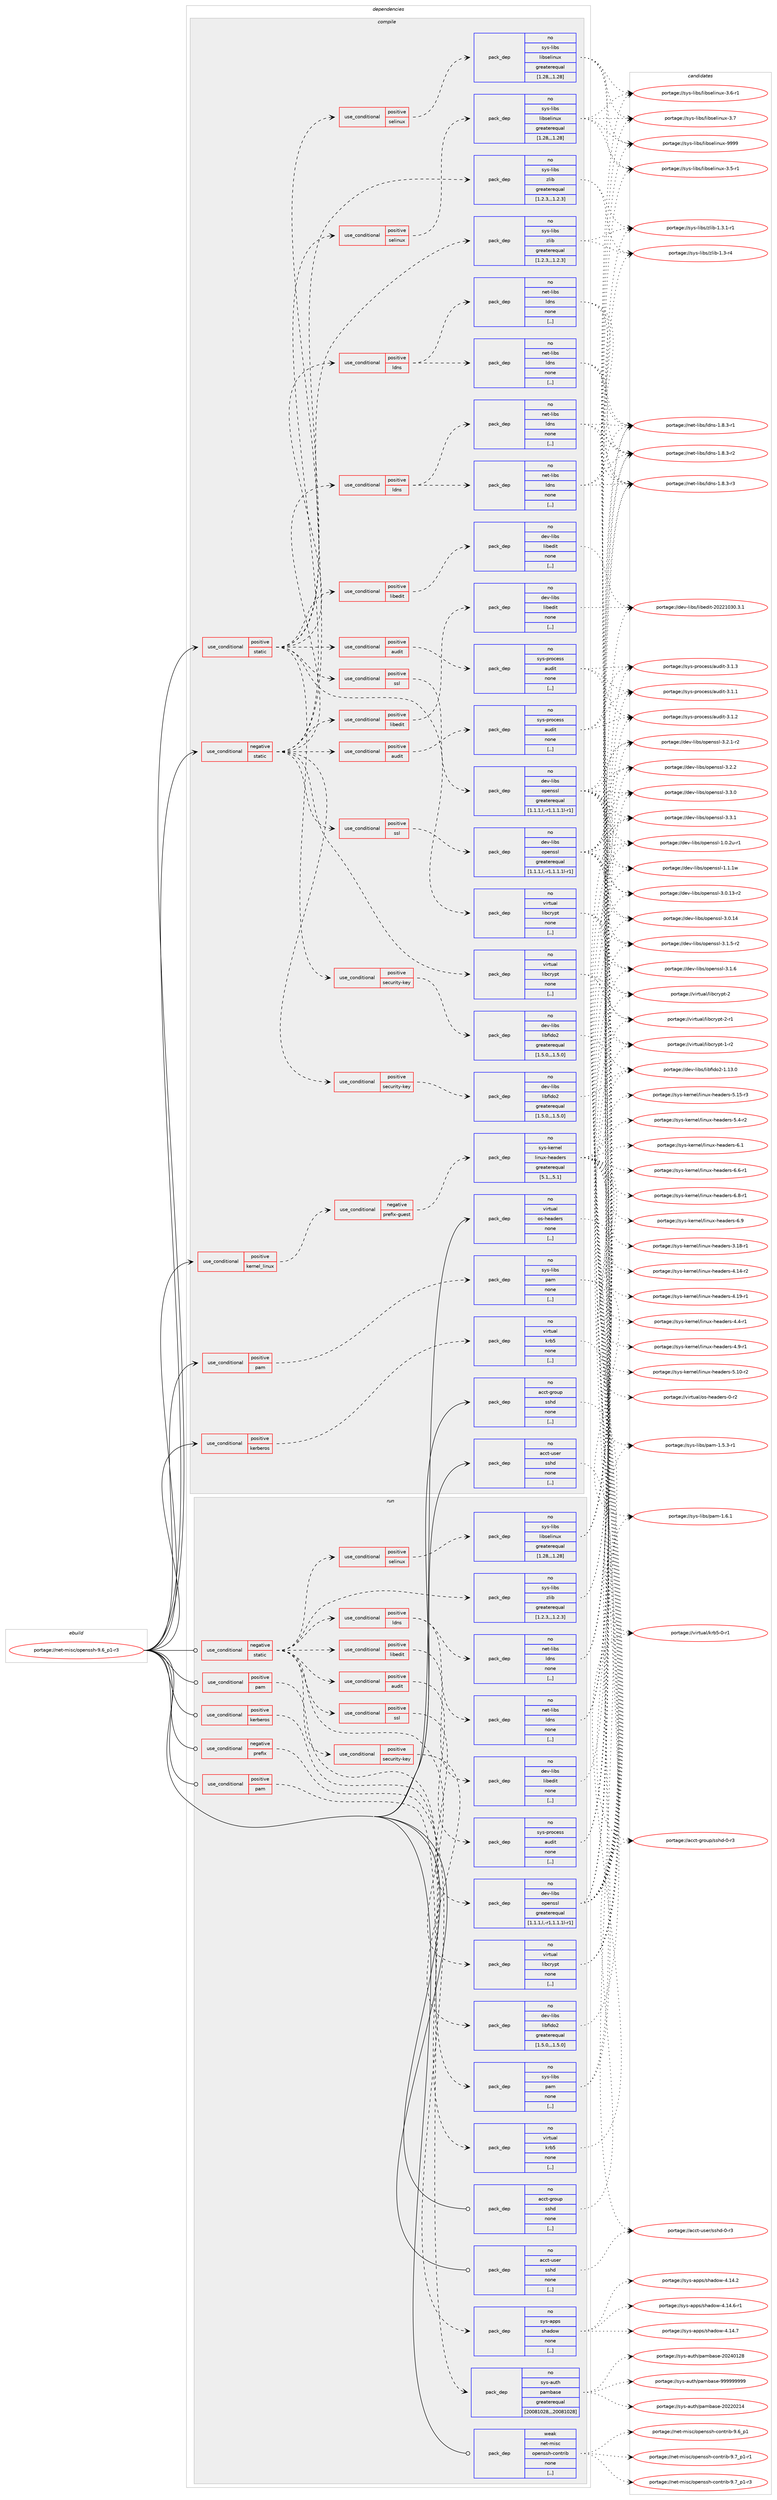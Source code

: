 digraph prolog {

# *************
# Graph options
# *************

newrank=true;
concentrate=true;
compound=true;
graph [rankdir=LR,fontname=Helvetica,fontsize=10,ranksep=1.5];#, ranksep=2.5, nodesep=0.2];
edge  [arrowhead=vee];
node  [fontname=Helvetica,fontsize=10];

# **********
# The ebuild
# **********

subgraph cluster_leftcol {
color=gray;
rank=same;
label=<<i>ebuild</i>>;
id [label="portage://net-misc/openssh-9.6_p1-r3", color=red, width=4, href="../net-misc/openssh-9.6_p1-r3.svg"];
}

# ****************
# The dependencies
# ****************

subgraph cluster_midcol {
color=gray;
label=<<i>dependencies</i>>;
subgraph cluster_compile {
fillcolor="#eeeeee";
style=filled;
label=<<i>compile</i>>;
subgraph cond95912 {
dependency364746 [label=<<TABLE BORDER="0" CELLBORDER="1" CELLSPACING="0" CELLPADDING="4"><TR><TD ROWSPAN="3" CELLPADDING="10">use_conditional</TD></TR><TR><TD>negative</TD></TR><TR><TD>static</TD></TR></TABLE>>, shape=none, color=red];
subgraph cond95913 {
dependency364747 [label=<<TABLE BORDER="0" CELLBORDER="1" CELLSPACING="0" CELLPADDING="4"><TR><TD ROWSPAN="3" CELLPADDING="10">use_conditional</TD></TR><TR><TD>positive</TD></TR><TR><TD>audit</TD></TR></TABLE>>, shape=none, color=red];
subgraph pack266206 {
dependency364748 [label=<<TABLE BORDER="0" CELLBORDER="1" CELLSPACING="0" CELLPADDING="4" WIDTH="220"><TR><TD ROWSPAN="6" CELLPADDING="30">pack_dep</TD></TR><TR><TD WIDTH="110">no</TD></TR><TR><TD>sys-process</TD></TR><TR><TD>audit</TD></TR><TR><TD>none</TD></TR><TR><TD>[,,]</TD></TR></TABLE>>, shape=none, color=blue];
}
dependency364747:e -> dependency364748:w [weight=20,style="dashed",arrowhead="vee"];
}
dependency364746:e -> dependency364747:w [weight=20,style="dashed",arrowhead="vee"];
subgraph cond95914 {
dependency364749 [label=<<TABLE BORDER="0" CELLBORDER="1" CELLSPACING="0" CELLPADDING="4"><TR><TD ROWSPAN="3" CELLPADDING="10">use_conditional</TD></TR><TR><TD>positive</TD></TR><TR><TD>ldns</TD></TR></TABLE>>, shape=none, color=red];
subgraph pack266207 {
dependency364750 [label=<<TABLE BORDER="0" CELLBORDER="1" CELLSPACING="0" CELLPADDING="4" WIDTH="220"><TR><TD ROWSPAN="6" CELLPADDING="30">pack_dep</TD></TR><TR><TD WIDTH="110">no</TD></TR><TR><TD>net-libs</TD></TR><TR><TD>ldns</TD></TR><TR><TD>none</TD></TR><TR><TD>[,,]</TD></TR></TABLE>>, shape=none, color=blue];
}
dependency364749:e -> dependency364750:w [weight=20,style="dashed",arrowhead="vee"];
subgraph pack266208 {
dependency364751 [label=<<TABLE BORDER="0" CELLBORDER="1" CELLSPACING="0" CELLPADDING="4" WIDTH="220"><TR><TD ROWSPAN="6" CELLPADDING="30">pack_dep</TD></TR><TR><TD WIDTH="110">no</TD></TR><TR><TD>net-libs</TD></TR><TR><TD>ldns</TD></TR><TR><TD>none</TD></TR><TR><TD>[,,]</TD></TR></TABLE>>, shape=none, color=blue];
}
dependency364749:e -> dependency364751:w [weight=20,style="dashed",arrowhead="vee"];
}
dependency364746:e -> dependency364749:w [weight=20,style="dashed",arrowhead="vee"];
subgraph cond95915 {
dependency364752 [label=<<TABLE BORDER="0" CELLBORDER="1" CELLSPACING="0" CELLPADDING="4"><TR><TD ROWSPAN="3" CELLPADDING="10">use_conditional</TD></TR><TR><TD>positive</TD></TR><TR><TD>libedit</TD></TR></TABLE>>, shape=none, color=red];
subgraph pack266209 {
dependency364753 [label=<<TABLE BORDER="0" CELLBORDER="1" CELLSPACING="0" CELLPADDING="4" WIDTH="220"><TR><TD ROWSPAN="6" CELLPADDING="30">pack_dep</TD></TR><TR><TD WIDTH="110">no</TD></TR><TR><TD>dev-libs</TD></TR><TR><TD>libedit</TD></TR><TR><TD>none</TD></TR><TR><TD>[,,]</TD></TR></TABLE>>, shape=none, color=blue];
}
dependency364752:e -> dependency364753:w [weight=20,style="dashed",arrowhead="vee"];
}
dependency364746:e -> dependency364752:w [weight=20,style="dashed",arrowhead="vee"];
subgraph cond95916 {
dependency364754 [label=<<TABLE BORDER="0" CELLBORDER="1" CELLSPACING="0" CELLPADDING="4"><TR><TD ROWSPAN="3" CELLPADDING="10">use_conditional</TD></TR><TR><TD>positive</TD></TR><TR><TD>security-key</TD></TR></TABLE>>, shape=none, color=red];
subgraph pack266210 {
dependency364755 [label=<<TABLE BORDER="0" CELLBORDER="1" CELLSPACING="0" CELLPADDING="4" WIDTH="220"><TR><TD ROWSPAN="6" CELLPADDING="30">pack_dep</TD></TR><TR><TD WIDTH="110">no</TD></TR><TR><TD>dev-libs</TD></TR><TR><TD>libfido2</TD></TR><TR><TD>greaterequal</TD></TR><TR><TD>[1.5.0,,,1.5.0]</TD></TR></TABLE>>, shape=none, color=blue];
}
dependency364754:e -> dependency364755:w [weight=20,style="dashed",arrowhead="vee"];
}
dependency364746:e -> dependency364754:w [weight=20,style="dashed",arrowhead="vee"];
subgraph cond95917 {
dependency364756 [label=<<TABLE BORDER="0" CELLBORDER="1" CELLSPACING="0" CELLPADDING="4"><TR><TD ROWSPAN="3" CELLPADDING="10">use_conditional</TD></TR><TR><TD>positive</TD></TR><TR><TD>selinux</TD></TR></TABLE>>, shape=none, color=red];
subgraph pack266211 {
dependency364757 [label=<<TABLE BORDER="0" CELLBORDER="1" CELLSPACING="0" CELLPADDING="4" WIDTH="220"><TR><TD ROWSPAN="6" CELLPADDING="30">pack_dep</TD></TR><TR><TD WIDTH="110">no</TD></TR><TR><TD>sys-libs</TD></TR><TR><TD>libselinux</TD></TR><TR><TD>greaterequal</TD></TR><TR><TD>[1.28,,,1.28]</TD></TR></TABLE>>, shape=none, color=blue];
}
dependency364756:e -> dependency364757:w [weight=20,style="dashed",arrowhead="vee"];
}
dependency364746:e -> dependency364756:w [weight=20,style="dashed",arrowhead="vee"];
subgraph cond95918 {
dependency364758 [label=<<TABLE BORDER="0" CELLBORDER="1" CELLSPACING="0" CELLPADDING="4"><TR><TD ROWSPAN="3" CELLPADDING="10">use_conditional</TD></TR><TR><TD>positive</TD></TR><TR><TD>ssl</TD></TR></TABLE>>, shape=none, color=red];
subgraph pack266212 {
dependency364759 [label=<<TABLE BORDER="0" CELLBORDER="1" CELLSPACING="0" CELLPADDING="4" WIDTH="220"><TR><TD ROWSPAN="6" CELLPADDING="30">pack_dep</TD></TR><TR><TD WIDTH="110">no</TD></TR><TR><TD>dev-libs</TD></TR><TR><TD>openssl</TD></TR><TR><TD>greaterequal</TD></TR><TR><TD>[1.1.1,l,-r1,1.1.1l-r1]</TD></TR></TABLE>>, shape=none, color=blue];
}
dependency364758:e -> dependency364759:w [weight=20,style="dashed",arrowhead="vee"];
}
dependency364746:e -> dependency364758:w [weight=20,style="dashed",arrowhead="vee"];
subgraph pack266213 {
dependency364760 [label=<<TABLE BORDER="0" CELLBORDER="1" CELLSPACING="0" CELLPADDING="4" WIDTH="220"><TR><TD ROWSPAN="6" CELLPADDING="30">pack_dep</TD></TR><TR><TD WIDTH="110">no</TD></TR><TR><TD>virtual</TD></TR><TR><TD>libcrypt</TD></TR><TR><TD>none</TD></TR><TR><TD>[,,]</TD></TR></TABLE>>, shape=none, color=blue];
}
dependency364746:e -> dependency364760:w [weight=20,style="dashed",arrowhead="vee"];
subgraph pack266214 {
dependency364761 [label=<<TABLE BORDER="0" CELLBORDER="1" CELLSPACING="0" CELLPADDING="4" WIDTH="220"><TR><TD ROWSPAN="6" CELLPADDING="30">pack_dep</TD></TR><TR><TD WIDTH="110">no</TD></TR><TR><TD>sys-libs</TD></TR><TR><TD>zlib</TD></TR><TR><TD>greaterequal</TD></TR><TR><TD>[1.2.3,,,1.2.3]</TD></TR></TABLE>>, shape=none, color=blue];
}
dependency364746:e -> dependency364761:w [weight=20,style="dashed",arrowhead="vee"];
}
id:e -> dependency364746:w [weight=20,style="solid",arrowhead="vee"];
subgraph cond95919 {
dependency364762 [label=<<TABLE BORDER="0" CELLBORDER="1" CELLSPACING="0" CELLPADDING="4"><TR><TD ROWSPAN="3" CELLPADDING="10">use_conditional</TD></TR><TR><TD>positive</TD></TR><TR><TD>kerberos</TD></TR></TABLE>>, shape=none, color=red];
subgraph pack266215 {
dependency364763 [label=<<TABLE BORDER="0" CELLBORDER="1" CELLSPACING="0" CELLPADDING="4" WIDTH="220"><TR><TD ROWSPAN="6" CELLPADDING="30">pack_dep</TD></TR><TR><TD WIDTH="110">no</TD></TR><TR><TD>virtual</TD></TR><TR><TD>krb5</TD></TR><TR><TD>none</TD></TR><TR><TD>[,,]</TD></TR></TABLE>>, shape=none, color=blue];
}
dependency364762:e -> dependency364763:w [weight=20,style="dashed",arrowhead="vee"];
}
id:e -> dependency364762:w [weight=20,style="solid",arrowhead="vee"];
subgraph cond95920 {
dependency364764 [label=<<TABLE BORDER="0" CELLBORDER="1" CELLSPACING="0" CELLPADDING="4"><TR><TD ROWSPAN="3" CELLPADDING="10">use_conditional</TD></TR><TR><TD>positive</TD></TR><TR><TD>kernel_linux</TD></TR></TABLE>>, shape=none, color=red];
subgraph cond95921 {
dependency364765 [label=<<TABLE BORDER="0" CELLBORDER="1" CELLSPACING="0" CELLPADDING="4"><TR><TD ROWSPAN="3" CELLPADDING="10">use_conditional</TD></TR><TR><TD>negative</TD></TR><TR><TD>prefix-guest</TD></TR></TABLE>>, shape=none, color=red];
subgraph pack266216 {
dependency364766 [label=<<TABLE BORDER="0" CELLBORDER="1" CELLSPACING="0" CELLPADDING="4" WIDTH="220"><TR><TD ROWSPAN="6" CELLPADDING="30">pack_dep</TD></TR><TR><TD WIDTH="110">no</TD></TR><TR><TD>sys-kernel</TD></TR><TR><TD>linux-headers</TD></TR><TR><TD>greaterequal</TD></TR><TR><TD>[5.1,,,5.1]</TD></TR></TABLE>>, shape=none, color=blue];
}
dependency364765:e -> dependency364766:w [weight=20,style="dashed",arrowhead="vee"];
}
dependency364764:e -> dependency364765:w [weight=20,style="dashed",arrowhead="vee"];
}
id:e -> dependency364764:w [weight=20,style="solid",arrowhead="vee"];
subgraph cond95922 {
dependency364767 [label=<<TABLE BORDER="0" CELLBORDER="1" CELLSPACING="0" CELLPADDING="4"><TR><TD ROWSPAN="3" CELLPADDING="10">use_conditional</TD></TR><TR><TD>positive</TD></TR><TR><TD>pam</TD></TR></TABLE>>, shape=none, color=red];
subgraph pack266217 {
dependency364768 [label=<<TABLE BORDER="0" CELLBORDER="1" CELLSPACING="0" CELLPADDING="4" WIDTH="220"><TR><TD ROWSPAN="6" CELLPADDING="30">pack_dep</TD></TR><TR><TD WIDTH="110">no</TD></TR><TR><TD>sys-libs</TD></TR><TR><TD>pam</TD></TR><TR><TD>none</TD></TR><TR><TD>[,,]</TD></TR></TABLE>>, shape=none, color=blue];
}
dependency364767:e -> dependency364768:w [weight=20,style="dashed",arrowhead="vee"];
}
id:e -> dependency364767:w [weight=20,style="solid",arrowhead="vee"];
subgraph cond95923 {
dependency364769 [label=<<TABLE BORDER="0" CELLBORDER="1" CELLSPACING="0" CELLPADDING="4"><TR><TD ROWSPAN="3" CELLPADDING="10">use_conditional</TD></TR><TR><TD>positive</TD></TR><TR><TD>static</TD></TR></TABLE>>, shape=none, color=red];
subgraph cond95924 {
dependency364770 [label=<<TABLE BORDER="0" CELLBORDER="1" CELLSPACING="0" CELLPADDING="4"><TR><TD ROWSPAN="3" CELLPADDING="10">use_conditional</TD></TR><TR><TD>positive</TD></TR><TR><TD>audit</TD></TR></TABLE>>, shape=none, color=red];
subgraph pack266218 {
dependency364771 [label=<<TABLE BORDER="0" CELLBORDER="1" CELLSPACING="0" CELLPADDING="4" WIDTH="220"><TR><TD ROWSPAN="6" CELLPADDING="30">pack_dep</TD></TR><TR><TD WIDTH="110">no</TD></TR><TR><TD>sys-process</TD></TR><TR><TD>audit</TD></TR><TR><TD>none</TD></TR><TR><TD>[,,]</TD></TR></TABLE>>, shape=none, color=blue];
}
dependency364770:e -> dependency364771:w [weight=20,style="dashed",arrowhead="vee"];
}
dependency364769:e -> dependency364770:w [weight=20,style="dashed",arrowhead="vee"];
subgraph cond95925 {
dependency364772 [label=<<TABLE BORDER="0" CELLBORDER="1" CELLSPACING="0" CELLPADDING="4"><TR><TD ROWSPAN="3" CELLPADDING="10">use_conditional</TD></TR><TR><TD>positive</TD></TR><TR><TD>ldns</TD></TR></TABLE>>, shape=none, color=red];
subgraph pack266219 {
dependency364773 [label=<<TABLE BORDER="0" CELLBORDER="1" CELLSPACING="0" CELLPADDING="4" WIDTH="220"><TR><TD ROWSPAN="6" CELLPADDING="30">pack_dep</TD></TR><TR><TD WIDTH="110">no</TD></TR><TR><TD>net-libs</TD></TR><TR><TD>ldns</TD></TR><TR><TD>none</TD></TR><TR><TD>[,,]</TD></TR></TABLE>>, shape=none, color=blue];
}
dependency364772:e -> dependency364773:w [weight=20,style="dashed",arrowhead="vee"];
subgraph pack266220 {
dependency364774 [label=<<TABLE BORDER="0" CELLBORDER="1" CELLSPACING="0" CELLPADDING="4" WIDTH="220"><TR><TD ROWSPAN="6" CELLPADDING="30">pack_dep</TD></TR><TR><TD WIDTH="110">no</TD></TR><TR><TD>net-libs</TD></TR><TR><TD>ldns</TD></TR><TR><TD>none</TD></TR><TR><TD>[,,]</TD></TR></TABLE>>, shape=none, color=blue];
}
dependency364772:e -> dependency364774:w [weight=20,style="dashed",arrowhead="vee"];
}
dependency364769:e -> dependency364772:w [weight=20,style="dashed",arrowhead="vee"];
subgraph cond95926 {
dependency364775 [label=<<TABLE BORDER="0" CELLBORDER="1" CELLSPACING="0" CELLPADDING="4"><TR><TD ROWSPAN="3" CELLPADDING="10">use_conditional</TD></TR><TR><TD>positive</TD></TR><TR><TD>libedit</TD></TR></TABLE>>, shape=none, color=red];
subgraph pack266221 {
dependency364776 [label=<<TABLE BORDER="0" CELLBORDER="1" CELLSPACING="0" CELLPADDING="4" WIDTH="220"><TR><TD ROWSPAN="6" CELLPADDING="30">pack_dep</TD></TR><TR><TD WIDTH="110">no</TD></TR><TR><TD>dev-libs</TD></TR><TR><TD>libedit</TD></TR><TR><TD>none</TD></TR><TR><TD>[,,]</TD></TR></TABLE>>, shape=none, color=blue];
}
dependency364775:e -> dependency364776:w [weight=20,style="dashed",arrowhead="vee"];
}
dependency364769:e -> dependency364775:w [weight=20,style="dashed",arrowhead="vee"];
subgraph cond95927 {
dependency364777 [label=<<TABLE BORDER="0" CELLBORDER="1" CELLSPACING="0" CELLPADDING="4"><TR><TD ROWSPAN="3" CELLPADDING="10">use_conditional</TD></TR><TR><TD>positive</TD></TR><TR><TD>security-key</TD></TR></TABLE>>, shape=none, color=red];
subgraph pack266222 {
dependency364778 [label=<<TABLE BORDER="0" CELLBORDER="1" CELLSPACING="0" CELLPADDING="4" WIDTH="220"><TR><TD ROWSPAN="6" CELLPADDING="30">pack_dep</TD></TR><TR><TD WIDTH="110">no</TD></TR><TR><TD>dev-libs</TD></TR><TR><TD>libfido2</TD></TR><TR><TD>greaterequal</TD></TR><TR><TD>[1.5.0,,,1.5.0]</TD></TR></TABLE>>, shape=none, color=blue];
}
dependency364777:e -> dependency364778:w [weight=20,style="dashed",arrowhead="vee"];
}
dependency364769:e -> dependency364777:w [weight=20,style="dashed",arrowhead="vee"];
subgraph cond95928 {
dependency364779 [label=<<TABLE BORDER="0" CELLBORDER="1" CELLSPACING="0" CELLPADDING="4"><TR><TD ROWSPAN="3" CELLPADDING="10">use_conditional</TD></TR><TR><TD>positive</TD></TR><TR><TD>selinux</TD></TR></TABLE>>, shape=none, color=red];
subgraph pack266223 {
dependency364780 [label=<<TABLE BORDER="0" CELLBORDER="1" CELLSPACING="0" CELLPADDING="4" WIDTH="220"><TR><TD ROWSPAN="6" CELLPADDING="30">pack_dep</TD></TR><TR><TD WIDTH="110">no</TD></TR><TR><TD>sys-libs</TD></TR><TR><TD>libselinux</TD></TR><TR><TD>greaterequal</TD></TR><TR><TD>[1.28,,,1.28]</TD></TR></TABLE>>, shape=none, color=blue];
}
dependency364779:e -> dependency364780:w [weight=20,style="dashed",arrowhead="vee"];
}
dependency364769:e -> dependency364779:w [weight=20,style="dashed",arrowhead="vee"];
subgraph cond95929 {
dependency364781 [label=<<TABLE BORDER="0" CELLBORDER="1" CELLSPACING="0" CELLPADDING="4"><TR><TD ROWSPAN="3" CELLPADDING="10">use_conditional</TD></TR><TR><TD>positive</TD></TR><TR><TD>ssl</TD></TR></TABLE>>, shape=none, color=red];
subgraph pack266224 {
dependency364782 [label=<<TABLE BORDER="0" CELLBORDER="1" CELLSPACING="0" CELLPADDING="4" WIDTH="220"><TR><TD ROWSPAN="6" CELLPADDING="30">pack_dep</TD></TR><TR><TD WIDTH="110">no</TD></TR><TR><TD>dev-libs</TD></TR><TR><TD>openssl</TD></TR><TR><TD>greaterequal</TD></TR><TR><TD>[1.1.1,l,-r1,1.1.1l-r1]</TD></TR></TABLE>>, shape=none, color=blue];
}
dependency364781:e -> dependency364782:w [weight=20,style="dashed",arrowhead="vee"];
}
dependency364769:e -> dependency364781:w [weight=20,style="dashed",arrowhead="vee"];
subgraph pack266225 {
dependency364783 [label=<<TABLE BORDER="0" CELLBORDER="1" CELLSPACING="0" CELLPADDING="4" WIDTH="220"><TR><TD ROWSPAN="6" CELLPADDING="30">pack_dep</TD></TR><TR><TD WIDTH="110">no</TD></TR><TR><TD>virtual</TD></TR><TR><TD>libcrypt</TD></TR><TR><TD>none</TD></TR><TR><TD>[,,]</TD></TR></TABLE>>, shape=none, color=blue];
}
dependency364769:e -> dependency364783:w [weight=20,style="dashed",arrowhead="vee"];
subgraph pack266226 {
dependency364784 [label=<<TABLE BORDER="0" CELLBORDER="1" CELLSPACING="0" CELLPADDING="4" WIDTH="220"><TR><TD ROWSPAN="6" CELLPADDING="30">pack_dep</TD></TR><TR><TD WIDTH="110">no</TD></TR><TR><TD>sys-libs</TD></TR><TR><TD>zlib</TD></TR><TR><TD>greaterequal</TD></TR><TR><TD>[1.2.3,,,1.2.3]</TD></TR></TABLE>>, shape=none, color=blue];
}
dependency364769:e -> dependency364784:w [weight=20,style="dashed",arrowhead="vee"];
}
id:e -> dependency364769:w [weight=20,style="solid",arrowhead="vee"];
subgraph pack266227 {
dependency364785 [label=<<TABLE BORDER="0" CELLBORDER="1" CELLSPACING="0" CELLPADDING="4" WIDTH="220"><TR><TD ROWSPAN="6" CELLPADDING="30">pack_dep</TD></TR><TR><TD WIDTH="110">no</TD></TR><TR><TD>acct-group</TD></TR><TR><TD>sshd</TD></TR><TR><TD>none</TD></TR><TR><TD>[,,]</TD></TR></TABLE>>, shape=none, color=blue];
}
id:e -> dependency364785:w [weight=20,style="solid",arrowhead="vee"];
subgraph pack266228 {
dependency364786 [label=<<TABLE BORDER="0" CELLBORDER="1" CELLSPACING="0" CELLPADDING="4" WIDTH="220"><TR><TD ROWSPAN="6" CELLPADDING="30">pack_dep</TD></TR><TR><TD WIDTH="110">no</TD></TR><TR><TD>acct-user</TD></TR><TR><TD>sshd</TD></TR><TR><TD>none</TD></TR><TR><TD>[,,]</TD></TR></TABLE>>, shape=none, color=blue];
}
id:e -> dependency364786:w [weight=20,style="solid",arrowhead="vee"];
subgraph pack266229 {
dependency364787 [label=<<TABLE BORDER="0" CELLBORDER="1" CELLSPACING="0" CELLPADDING="4" WIDTH="220"><TR><TD ROWSPAN="6" CELLPADDING="30">pack_dep</TD></TR><TR><TD WIDTH="110">no</TD></TR><TR><TD>virtual</TD></TR><TR><TD>os-headers</TD></TR><TR><TD>none</TD></TR><TR><TD>[,,]</TD></TR></TABLE>>, shape=none, color=blue];
}
id:e -> dependency364787:w [weight=20,style="solid",arrowhead="vee"];
}
subgraph cluster_compileandrun {
fillcolor="#eeeeee";
style=filled;
label=<<i>compile and run</i>>;
}
subgraph cluster_run {
fillcolor="#eeeeee";
style=filled;
label=<<i>run</i>>;
subgraph cond95930 {
dependency364788 [label=<<TABLE BORDER="0" CELLBORDER="1" CELLSPACING="0" CELLPADDING="4"><TR><TD ROWSPAN="3" CELLPADDING="10">use_conditional</TD></TR><TR><TD>negative</TD></TR><TR><TD>prefix</TD></TR></TABLE>>, shape=none, color=red];
subgraph pack266230 {
dependency364789 [label=<<TABLE BORDER="0" CELLBORDER="1" CELLSPACING="0" CELLPADDING="4" WIDTH="220"><TR><TD ROWSPAN="6" CELLPADDING="30">pack_dep</TD></TR><TR><TD WIDTH="110">no</TD></TR><TR><TD>sys-apps</TD></TR><TR><TD>shadow</TD></TR><TR><TD>none</TD></TR><TR><TD>[,,]</TD></TR></TABLE>>, shape=none, color=blue];
}
dependency364788:e -> dependency364789:w [weight=20,style="dashed",arrowhead="vee"];
}
id:e -> dependency364788:w [weight=20,style="solid",arrowhead="odot"];
subgraph cond95931 {
dependency364790 [label=<<TABLE BORDER="0" CELLBORDER="1" CELLSPACING="0" CELLPADDING="4"><TR><TD ROWSPAN="3" CELLPADDING="10">use_conditional</TD></TR><TR><TD>negative</TD></TR><TR><TD>static</TD></TR></TABLE>>, shape=none, color=red];
subgraph cond95932 {
dependency364791 [label=<<TABLE BORDER="0" CELLBORDER="1" CELLSPACING="0" CELLPADDING="4"><TR><TD ROWSPAN="3" CELLPADDING="10">use_conditional</TD></TR><TR><TD>positive</TD></TR><TR><TD>audit</TD></TR></TABLE>>, shape=none, color=red];
subgraph pack266231 {
dependency364792 [label=<<TABLE BORDER="0" CELLBORDER="1" CELLSPACING="0" CELLPADDING="4" WIDTH="220"><TR><TD ROWSPAN="6" CELLPADDING="30">pack_dep</TD></TR><TR><TD WIDTH="110">no</TD></TR><TR><TD>sys-process</TD></TR><TR><TD>audit</TD></TR><TR><TD>none</TD></TR><TR><TD>[,,]</TD></TR></TABLE>>, shape=none, color=blue];
}
dependency364791:e -> dependency364792:w [weight=20,style="dashed",arrowhead="vee"];
}
dependency364790:e -> dependency364791:w [weight=20,style="dashed",arrowhead="vee"];
subgraph cond95933 {
dependency364793 [label=<<TABLE BORDER="0" CELLBORDER="1" CELLSPACING="0" CELLPADDING="4"><TR><TD ROWSPAN="3" CELLPADDING="10">use_conditional</TD></TR><TR><TD>positive</TD></TR><TR><TD>ldns</TD></TR></TABLE>>, shape=none, color=red];
subgraph pack266232 {
dependency364794 [label=<<TABLE BORDER="0" CELLBORDER="1" CELLSPACING="0" CELLPADDING="4" WIDTH="220"><TR><TD ROWSPAN="6" CELLPADDING="30">pack_dep</TD></TR><TR><TD WIDTH="110">no</TD></TR><TR><TD>net-libs</TD></TR><TR><TD>ldns</TD></TR><TR><TD>none</TD></TR><TR><TD>[,,]</TD></TR></TABLE>>, shape=none, color=blue];
}
dependency364793:e -> dependency364794:w [weight=20,style="dashed",arrowhead="vee"];
subgraph pack266233 {
dependency364795 [label=<<TABLE BORDER="0" CELLBORDER="1" CELLSPACING="0" CELLPADDING="4" WIDTH="220"><TR><TD ROWSPAN="6" CELLPADDING="30">pack_dep</TD></TR><TR><TD WIDTH="110">no</TD></TR><TR><TD>net-libs</TD></TR><TR><TD>ldns</TD></TR><TR><TD>none</TD></TR><TR><TD>[,,]</TD></TR></TABLE>>, shape=none, color=blue];
}
dependency364793:e -> dependency364795:w [weight=20,style="dashed",arrowhead="vee"];
}
dependency364790:e -> dependency364793:w [weight=20,style="dashed",arrowhead="vee"];
subgraph cond95934 {
dependency364796 [label=<<TABLE BORDER="0" CELLBORDER="1" CELLSPACING="0" CELLPADDING="4"><TR><TD ROWSPAN="3" CELLPADDING="10">use_conditional</TD></TR><TR><TD>positive</TD></TR><TR><TD>libedit</TD></TR></TABLE>>, shape=none, color=red];
subgraph pack266234 {
dependency364797 [label=<<TABLE BORDER="0" CELLBORDER="1" CELLSPACING="0" CELLPADDING="4" WIDTH="220"><TR><TD ROWSPAN="6" CELLPADDING="30">pack_dep</TD></TR><TR><TD WIDTH="110">no</TD></TR><TR><TD>dev-libs</TD></TR><TR><TD>libedit</TD></TR><TR><TD>none</TD></TR><TR><TD>[,,]</TD></TR></TABLE>>, shape=none, color=blue];
}
dependency364796:e -> dependency364797:w [weight=20,style="dashed",arrowhead="vee"];
}
dependency364790:e -> dependency364796:w [weight=20,style="dashed",arrowhead="vee"];
subgraph cond95935 {
dependency364798 [label=<<TABLE BORDER="0" CELLBORDER="1" CELLSPACING="0" CELLPADDING="4"><TR><TD ROWSPAN="3" CELLPADDING="10">use_conditional</TD></TR><TR><TD>positive</TD></TR><TR><TD>security-key</TD></TR></TABLE>>, shape=none, color=red];
subgraph pack266235 {
dependency364799 [label=<<TABLE BORDER="0" CELLBORDER="1" CELLSPACING="0" CELLPADDING="4" WIDTH="220"><TR><TD ROWSPAN="6" CELLPADDING="30">pack_dep</TD></TR><TR><TD WIDTH="110">no</TD></TR><TR><TD>dev-libs</TD></TR><TR><TD>libfido2</TD></TR><TR><TD>greaterequal</TD></TR><TR><TD>[1.5.0,,,1.5.0]</TD></TR></TABLE>>, shape=none, color=blue];
}
dependency364798:e -> dependency364799:w [weight=20,style="dashed",arrowhead="vee"];
}
dependency364790:e -> dependency364798:w [weight=20,style="dashed",arrowhead="vee"];
subgraph cond95936 {
dependency364800 [label=<<TABLE BORDER="0" CELLBORDER="1" CELLSPACING="0" CELLPADDING="4"><TR><TD ROWSPAN="3" CELLPADDING="10">use_conditional</TD></TR><TR><TD>positive</TD></TR><TR><TD>selinux</TD></TR></TABLE>>, shape=none, color=red];
subgraph pack266236 {
dependency364801 [label=<<TABLE BORDER="0" CELLBORDER="1" CELLSPACING="0" CELLPADDING="4" WIDTH="220"><TR><TD ROWSPAN="6" CELLPADDING="30">pack_dep</TD></TR><TR><TD WIDTH="110">no</TD></TR><TR><TD>sys-libs</TD></TR><TR><TD>libselinux</TD></TR><TR><TD>greaterequal</TD></TR><TR><TD>[1.28,,,1.28]</TD></TR></TABLE>>, shape=none, color=blue];
}
dependency364800:e -> dependency364801:w [weight=20,style="dashed",arrowhead="vee"];
}
dependency364790:e -> dependency364800:w [weight=20,style="dashed",arrowhead="vee"];
subgraph cond95937 {
dependency364802 [label=<<TABLE BORDER="0" CELLBORDER="1" CELLSPACING="0" CELLPADDING="4"><TR><TD ROWSPAN="3" CELLPADDING="10">use_conditional</TD></TR><TR><TD>positive</TD></TR><TR><TD>ssl</TD></TR></TABLE>>, shape=none, color=red];
subgraph pack266237 {
dependency364803 [label=<<TABLE BORDER="0" CELLBORDER="1" CELLSPACING="0" CELLPADDING="4" WIDTH="220"><TR><TD ROWSPAN="6" CELLPADDING="30">pack_dep</TD></TR><TR><TD WIDTH="110">no</TD></TR><TR><TD>dev-libs</TD></TR><TR><TD>openssl</TD></TR><TR><TD>greaterequal</TD></TR><TR><TD>[1.1.1,l,-r1,1.1.1l-r1]</TD></TR></TABLE>>, shape=none, color=blue];
}
dependency364802:e -> dependency364803:w [weight=20,style="dashed",arrowhead="vee"];
}
dependency364790:e -> dependency364802:w [weight=20,style="dashed",arrowhead="vee"];
subgraph pack266238 {
dependency364804 [label=<<TABLE BORDER="0" CELLBORDER="1" CELLSPACING="0" CELLPADDING="4" WIDTH="220"><TR><TD ROWSPAN="6" CELLPADDING="30">pack_dep</TD></TR><TR><TD WIDTH="110">no</TD></TR><TR><TD>virtual</TD></TR><TR><TD>libcrypt</TD></TR><TR><TD>none</TD></TR><TR><TD>[,,]</TD></TR></TABLE>>, shape=none, color=blue];
}
dependency364790:e -> dependency364804:w [weight=20,style="dashed",arrowhead="vee"];
subgraph pack266239 {
dependency364805 [label=<<TABLE BORDER="0" CELLBORDER="1" CELLSPACING="0" CELLPADDING="4" WIDTH="220"><TR><TD ROWSPAN="6" CELLPADDING="30">pack_dep</TD></TR><TR><TD WIDTH="110">no</TD></TR><TR><TD>sys-libs</TD></TR><TR><TD>zlib</TD></TR><TR><TD>greaterequal</TD></TR><TR><TD>[1.2.3,,,1.2.3]</TD></TR></TABLE>>, shape=none, color=blue];
}
dependency364790:e -> dependency364805:w [weight=20,style="dashed",arrowhead="vee"];
}
id:e -> dependency364790:w [weight=20,style="solid",arrowhead="odot"];
subgraph cond95938 {
dependency364806 [label=<<TABLE BORDER="0" CELLBORDER="1" CELLSPACING="0" CELLPADDING="4"><TR><TD ROWSPAN="3" CELLPADDING="10">use_conditional</TD></TR><TR><TD>positive</TD></TR><TR><TD>kerberos</TD></TR></TABLE>>, shape=none, color=red];
subgraph pack266240 {
dependency364807 [label=<<TABLE BORDER="0" CELLBORDER="1" CELLSPACING="0" CELLPADDING="4" WIDTH="220"><TR><TD ROWSPAN="6" CELLPADDING="30">pack_dep</TD></TR><TR><TD WIDTH="110">no</TD></TR><TR><TD>virtual</TD></TR><TR><TD>krb5</TD></TR><TR><TD>none</TD></TR><TR><TD>[,,]</TD></TR></TABLE>>, shape=none, color=blue];
}
dependency364806:e -> dependency364807:w [weight=20,style="dashed",arrowhead="vee"];
}
id:e -> dependency364806:w [weight=20,style="solid",arrowhead="odot"];
subgraph cond95939 {
dependency364808 [label=<<TABLE BORDER="0" CELLBORDER="1" CELLSPACING="0" CELLPADDING="4"><TR><TD ROWSPAN="3" CELLPADDING="10">use_conditional</TD></TR><TR><TD>positive</TD></TR><TR><TD>pam</TD></TR></TABLE>>, shape=none, color=red];
subgraph pack266241 {
dependency364809 [label=<<TABLE BORDER="0" CELLBORDER="1" CELLSPACING="0" CELLPADDING="4" WIDTH="220"><TR><TD ROWSPAN="6" CELLPADDING="30">pack_dep</TD></TR><TR><TD WIDTH="110">no</TD></TR><TR><TD>sys-auth</TD></TR><TR><TD>pambase</TD></TR><TR><TD>greaterequal</TD></TR><TR><TD>[20081028,,,20081028]</TD></TR></TABLE>>, shape=none, color=blue];
}
dependency364808:e -> dependency364809:w [weight=20,style="dashed",arrowhead="vee"];
}
id:e -> dependency364808:w [weight=20,style="solid",arrowhead="odot"];
subgraph cond95940 {
dependency364810 [label=<<TABLE BORDER="0" CELLBORDER="1" CELLSPACING="0" CELLPADDING="4"><TR><TD ROWSPAN="3" CELLPADDING="10">use_conditional</TD></TR><TR><TD>positive</TD></TR><TR><TD>pam</TD></TR></TABLE>>, shape=none, color=red];
subgraph pack266242 {
dependency364811 [label=<<TABLE BORDER="0" CELLBORDER="1" CELLSPACING="0" CELLPADDING="4" WIDTH="220"><TR><TD ROWSPAN="6" CELLPADDING="30">pack_dep</TD></TR><TR><TD WIDTH="110">no</TD></TR><TR><TD>sys-libs</TD></TR><TR><TD>pam</TD></TR><TR><TD>none</TD></TR><TR><TD>[,,]</TD></TR></TABLE>>, shape=none, color=blue];
}
dependency364810:e -> dependency364811:w [weight=20,style="dashed",arrowhead="vee"];
}
id:e -> dependency364810:w [weight=20,style="solid",arrowhead="odot"];
subgraph pack266243 {
dependency364812 [label=<<TABLE BORDER="0" CELLBORDER="1" CELLSPACING="0" CELLPADDING="4" WIDTH="220"><TR><TD ROWSPAN="6" CELLPADDING="30">pack_dep</TD></TR><TR><TD WIDTH="110">no</TD></TR><TR><TD>acct-group</TD></TR><TR><TD>sshd</TD></TR><TR><TD>none</TD></TR><TR><TD>[,,]</TD></TR></TABLE>>, shape=none, color=blue];
}
id:e -> dependency364812:w [weight=20,style="solid",arrowhead="odot"];
subgraph pack266244 {
dependency364813 [label=<<TABLE BORDER="0" CELLBORDER="1" CELLSPACING="0" CELLPADDING="4" WIDTH="220"><TR><TD ROWSPAN="6" CELLPADDING="30">pack_dep</TD></TR><TR><TD WIDTH="110">no</TD></TR><TR><TD>acct-user</TD></TR><TR><TD>sshd</TD></TR><TR><TD>none</TD></TR><TR><TD>[,,]</TD></TR></TABLE>>, shape=none, color=blue];
}
id:e -> dependency364813:w [weight=20,style="solid",arrowhead="odot"];
subgraph pack266245 {
dependency364814 [label=<<TABLE BORDER="0" CELLBORDER="1" CELLSPACING="0" CELLPADDING="4" WIDTH="220"><TR><TD ROWSPAN="6" CELLPADDING="30">pack_dep</TD></TR><TR><TD WIDTH="110">weak</TD></TR><TR><TD>net-misc</TD></TR><TR><TD>openssh-contrib</TD></TR><TR><TD>none</TD></TR><TR><TD>[,,]</TD></TR></TABLE>>, shape=none, color=blue];
}
id:e -> dependency364814:w [weight=20,style="solid",arrowhead="odot"];
}
}

# **************
# The candidates
# **************

subgraph cluster_choices {
rank=same;
color=gray;
label=<<i>candidates</i>>;

subgraph choice266206 {
color=black;
nodesep=1;
choice11512111545112114111991011151154797117100105116455146494649 [label="portage://sys-process/audit-3.1.1", color=red, width=4,href="../sys-process/audit-3.1.1.svg"];
choice11512111545112114111991011151154797117100105116455146494650 [label="portage://sys-process/audit-3.1.2", color=red, width=4,href="../sys-process/audit-3.1.2.svg"];
choice11512111545112114111991011151154797117100105116455146494651 [label="portage://sys-process/audit-3.1.3", color=red, width=4,href="../sys-process/audit-3.1.3.svg"];
dependency364748:e -> choice11512111545112114111991011151154797117100105116455146494649:w [style=dotted,weight="100"];
dependency364748:e -> choice11512111545112114111991011151154797117100105116455146494650:w [style=dotted,weight="100"];
dependency364748:e -> choice11512111545112114111991011151154797117100105116455146494651:w [style=dotted,weight="100"];
}
subgraph choice266207 {
color=black;
nodesep=1;
choice1101011164510810598115471081001101154549465646514511449 [label="portage://net-libs/ldns-1.8.3-r1", color=red, width=4,href="../net-libs/ldns-1.8.3-r1.svg"];
choice1101011164510810598115471081001101154549465646514511450 [label="portage://net-libs/ldns-1.8.3-r2", color=red, width=4,href="../net-libs/ldns-1.8.3-r2.svg"];
choice1101011164510810598115471081001101154549465646514511451 [label="portage://net-libs/ldns-1.8.3-r3", color=red, width=4,href="../net-libs/ldns-1.8.3-r3.svg"];
dependency364750:e -> choice1101011164510810598115471081001101154549465646514511449:w [style=dotted,weight="100"];
dependency364750:e -> choice1101011164510810598115471081001101154549465646514511450:w [style=dotted,weight="100"];
dependency364750:e -> choice1101011164510810598115471081001101154549465646514511451:w [style=dotted,weight="100"];
}
subgraph choice266208 {
color=black;
nodesep=1;
choice1101011164510810598115471081001101154549465646514511449 [label="portage://net-libs/ldns-1.8.3-r1", color=red, width=4,href="../net-libs/ldns-1.8.3-r1.svg"];
choice1101011164510810598115471081001101154549465646514511450 [label="portage://net-libs/ldns-1.8.3-r2", color=red, width=4,href="../net-libs/ldns-1.8.3-r2.svg"];
choice1101011164510810598115471081001101154549465646514511451 [label="portage://net-libs/ldns-1.8.3-r3", color=red, width=4,href="../net-libs/ldns-1.8.3-r3.svg"];
dependency364751:e -> choice1101011164510810598115471081001101154549465646514511449:w [style=dotted,weight="100"];
dependency364751:e -> choice1101011164510810598115471081001101154549465646514511450:w [style=dotted,weight="100"];
dependency364751:e -> choice1101011164510810598115471081001101154549465646514511451:w [style=dotted,weight="100"];
}
subgraph choice266209 {
color=black;
nodesep=1;
choice1001011184510810598115471081059810110010511645504850504948514846514649 [label="portage://dev-libs/libedit-20221030.3.1", color=red, width=4,href="../dev-libs/libedit-20221030.3.1.svg"];
dependency364753:e -> choice1001011184510810598115471081059810110010511645504850504948514846514649:w [style=dotted,weight="100"];
}
subgraph choice266210 {
color=black;
nodesep=1;
choice100101118451081059811547108105981021051001115045494649514648 [label="portage://dev-libs/libfido2-1.13.0", color=red, width=4,href="../dev-libs/libfido2-1.13.0.svg"];
dependency364755:e -> choice100101118451081059811547108105981021051001115045494649514648:w [style=dotted,weight="100"];
}
subgraph choice266211 {
color=black;
nodesep=1;
choice11512111545108105981154710810598115101108105110117120455146534511449 [label="portage://sys-libs/libselinux-3.5-r1", color=red, width=4,href="../sys-libs/libselinux-3.5-r1.svg"];
choice11512111545108105981154710810598115101108105110117120455146544511449 [label="portage://sys-libs/libselinux-3.6-r1", color=red, width=4,href="../sys-libs/libselinux-3.6-r1.svg"];
choice1151211154510810598115471081059811510110810511011712045514655 [label="portage://sys-libs/libselinux-3.7", color=red, width=4,href="../sys-libs/libselinux-3.7.svg"];
choice115121115451081059811547108105981151011081051101171204557575757 [label="portage://sys-libs/libselinux-9999", color=red, width=4,href="../sys-libs/libselinux-9999.svg"];
dependency364757:e -> choice11512111545108105981154710810598115101108105110117120455146534511449:w [style=dotted,weight="100"];
dependency364757:e -> choice11512111545108105981154710810598115101108105110117120455146544511449:w [style=dotted,weight="100"];
dependency364757:e -> choice1151211154510810598115471081059811510110810511011712045514655:w [style=dotted,weight="100"];
dependency364757:e -> choice115121115451081059811547108105981151011081051101171204557575757:w [style=dotted,weight="100"];
}
subgraph choice266212 {
color=black;
nodesep=1;
choice1001011184510810598115471111121011101151151084549464846501174511449 [label="portage://dev-libs/openssl-1.0.2u-r1", color=red, width=4,href="../dev-libs/openssl-1.0.2u-r1.svg"];
choice100101118451081059811547111112101110115115108454946494649119 [label="portage://dev-libs/openssl-1.1.1w", color=red, width=4,href="../dev-libs/openssl-1.1.1w.svg"];
choice100101118451081059811547111112101110115115108455146484649514511450 [label="portage://dev-libs/openssl-3.0.13-r2", color=red, width=4,href="../dev-libs/openssl-3.0.13-r2.svg"];
choice10010111845108105981154711111210111011511510845514648464952 [label="portage://dev-libs/openssl-3.0.14", color=red, width=4,href="../dev-libs/openssl-3.0.14.svg"];
choice1001011184510810598115471111121011101151151084551464946534511450 [label="portage://dev-libs/openssl-3.1.5-r2", color=red, width=4,href="../dev-libs/openssl-3.1.5-r2.svg"];
choice100101118451081059811547111112101110115115108455146494654 [label="portage://dev-libs/openssl-3.1.6", color=red, width=4,href="../dev-libs/openssl-3.1.6.svg"];
choice1001011184510810598115471111121011101151151084551465046494511450 [label="portage://dev-libs/openssl-3.2.1-r2", color=red, width=4,href="../dev-libs/openssl-3.2.1-r2.svg"];
choice100101118451081059811547111112101110115115108455146504650 [label="portage://dev-libs/openssl-3.2.2", color=red, width=4,href="../dev-libs/openssl-3.2.2.svg"];
choice100101118451081059811547111112101110115115108455146514648 [label="portage://dev-libs/openssl-3.3.0", color=red, width=4,href="../dev-libs/openssl-3.3.0.svg"];
choice100101118451081059811547111112101110115115108455146514649 [label="portage://dev-libs/openssl-3.3.1", color=red, width=4,href="../dev-libs/openssl-3.3.1.svg"];
dependency364759:e -> choice1001011184510810598115471111121011101151151084549464846501174511449:w [style=dotted,weight="100"];
dependency364759:e -> choice100101118451081059811547111112101110115115108454946494649119:w [style=dotted,weight="100"];
dependency364759:e -> choice100101118451081059811547111112101110115115108455146484649514511450:w [style=dotted,weight="100"];
dependency364759:e -> choice10010111845108105981154711111210111011511510845514648464952:w [style=dotted,weight="100"];
dependency364759:e -> choice1001011184510810598115471111121011101151151084551464946534511450:w [style=dotted,weight="100"];
dependency364759:e -> choice100101118451081059811547111112101110115115108455146494654:w [style=dotted,weight="100"];
dependency364759:e -> choice1001011184510810598115471111121011101151151084551465046494511450:w [style=dotted,weight="100"];
dependency364759:e -> choice100101118451081059811547111112101110115115108455146504650:w [style=dotted,weight="100"];
dependency364759:e -> choice100101118451081059811547111112101110115115108455146514648:w [style=dotted,weight="100"];
dependency364759:e -> choice100101118451081059811547111112101110115115108455146514649:w [style=dotted,weight="100"];
}
subgraph choice266213 {
color=black;
nodesep=1;
choice1181051141161179710847108105989911412111211645494511450 [label="portage://virtual/libcrypt-1-r2", color=red, width=4,href="../virtual/libcrypt-1-r2.svg"];
choice118105114116117971084710810598991141211121164550 [label="portage://virtual/libcrypt-2", color=red, width=4,href="../virtual/libcrypt-2.svg"];
choice1181051141161179710847108105989911412111211645504511449 [label="portage://virtual/libcrypt-2-r1", color=red, width=4,href="../virtual/libcrypt-2-r1.svg"];
dependency364760:e -> choice1181051141161179710847108105989911412111211645494511450:w [style=dotted,weight="100"];
dependency364760:e -> choice118105114116117971084710810598991141211121164550:w [style=dotted,weight="100"];
dependency364760:e -> choice1181051141161179710847108105989911412111211645504511449:w [style=dotted,weight="100"];
}
subgraph choice266214 {
color=black;
nodesep=1;
choice11512111545108105981154712210810598454946514511452 [label="portage://sys-libs/zlib-1.3-r4", color=red, width=4,href="../sys-libs/zlib-1.3-r4.svg"];
choice115121115451081059811547122108105984549465146494511449 [label="portage://sys-libs/zlib-1.3.1-r1", color=red, width=4,href="../sys-libs/zlib-1.3.1-r1.svg"];
dependency364761:e -> choice11512111545108105981154712210810598454946514511452:w [style=dotted,weight="100"];
dependency364761:e -> choice115121115451081059811547122108105984549465146494511449:w [style=dotted,weight="100"];
}
subgraph choice266215 {
color=black;
nodesep=1;
choice1181051141161179710847107114985345484511449 [label="portage://virtual/krb5-0-r1", color=red, width=4,href="../virtual/krb5-0-r1.svg"];
dependency364763:e -> choice1181051141161179710847107114985345484511449:w [style=dotted,weight="100"];
}
subgraph choice266216 {
color=black;
nodesep=1;
choice1151211154510710111411010110847108105110117120451041019710010111411545514649564511449 [label="portage://sys-kernel/linux-headers-3.18-r1", color=red, width=4,href="../sys-kernel/linux-headers-3.18-r1.svg"];
choice1151211154510710111411010110847108105110117120451041019710010111411545524649524511450 [label="portage://sys-kernel/linux-headers-4.14-r2", color=red, width=4,href="../sys-kernel/linux-headers-4.14-r2.svg"];
choice1151211154510710111411010110847108105110117120451041019710010111411545524649574511449 [label="portage://sys-kernel/linux-headers-4.19-r1", color=red, width=4,href="../sys-kernel/linux-headers-4.19-r1.svg"];
choice11512111545107101114110101108471081051101171204510410197100101114115455246524511449 [label="portage://sys-kernel/linux-headers-4.4-r1", color=red, width=4,href="../sys-kernel/linux-headers-4.4-r1.svg"];
choice11512111545107101114110101108471081051101171204510410197100101114115455246574511449 [label="portage://sys-kernel/linux-headers-4.9-r1", color=red, width=4,href="../sys-kernel/linux-headers-4.9-r1.svg"];
choice1151211154510710111411010110847108105110117120451041019710010111411545534649484511450 [label="portage://sys-kernel/linux-headers-5.10-r2", color=red, width=4,href="../sys-kernel/linux-headers-5.10-r2.svg"];
choice1151211154510710111411010110847108105110117120451041019710010111411545534649534511451 [label="portage://sys-kernel/linux-headers-5.15-r3", color=red, width=4,href="../sys-kernel/linux-headers-5.15-r3.svg"];
choice11512111545107101114110101108471081051101171204510410197100101114115455346524511450 [label="portage://sys-kernel/linux-headers-5.4-r2", color=red, width=4,href="../sys-kernel/linux-headers-5.4-r2.svg"];
choice1151211154510710111411010110847108105110117120451041019710010111411545544649 [label="portage://sys-kernel/linux-headers-6.1", color=red, width=4,href="../sys-kernel/linux-headers-6.1.svg"];
choice11512111545107101114110101108471081051101171204510410197100101114115455446544511449 [label="portage://sys-kernel/linux-headers-6.6-r1", color=red, width=4,href="../sys-kernel/linux-headers-6.6-r1.svg"];
choice11512111545107101114110101108471081051101171204510410197100101114115455446564511449 [label="portage://sys-kernel/linux-headers-6.8-r1", color=red, width=4,href="../sys-kernel/linux-headers-6.8-r1.svg"];
choice1151211154510710111411010110847108105110117120451041019710010111411545544657 [label="portage://sys-kernel/linux-headers-6.9", color=red, width=4,href="../sys-kernel/linux-headers-6.9.svg"];
dependency364766:e -> choice1151211154510710111411010110847108105110117120451041019710010111411545514649564511449:w [style=dotted,weight="100"];
dependency364766:e -> choice1151211154510710111411010110847108105110117120451041019710010111411545524649524511450:w [style=dotted,weight="100"];
dependency364766:e -> choice1151211154510710111411010110847108105110117120451041019710010111411545524649574511449:w [style=dotted,weight="100"];
dependency364766:e -> choice11512111545107101114110101108471081051101171204510410197100101114115455246524511449:w [style=dotted,weight="100"];
dependency364766:e -> choice11512111545107101114110101108471081051101171204510410197100101114115455246574511449:w [style=dotted,weight="100"];
dependency364766:e -> choice1151211154510710111411010110847108105110117120451041019710010111411545534649484511450:w [style=dotted,weight="100"];
dependency364766:e -> choice1151211154510710111411010110847108105110117120451041019710010111411545534649534511451:w [style=dotted,weight="100"];
dependency364766:e -> choice11512111545107101114110101108471081051101171204510410197100101114115455346524511450:w [style=dotted,weight="100"];
dependency364766:e -> choice1151211154510710111411010110847108105110117120451041019710010111411545544649:w [style=dotted,weight="100"];
dependency364766:e -> choice11512111545107101114110101108471081051101171204510410197100101114115455446544511449:w [style=dotted,weight="100"];
dependency364766:e -> choice11512111545107101114110101108471081051101171204510410197100101114115455446564511449:w [style=dotted,weight="100"];
dependency364766:e -> choice1151211154510710111411010110847108105110117120451041019710010111411545544657:w [style=dotted,weight="100"];
}
subgraph choice266217 {
color=black;
nodesep=1;
choice115121115451081059811547112971094549465346514511449 [label="portage://sys-libs/pam-1.5.3-r1", color=red, width=4,href="../sys-libs/pam-1.5.3-r1.svg"];
choice11512111545108105981154711297109454946544649 [label="portage://sys-libs/pam-1.6.1", color=red, width=4,href="../sys-libs/pam-1.6.1.svg"];
dependency364768:e -> choice115121115451081059811547112971094549465346514511449:w [style=dotted,weight="100"];
dependency364768:e -> choice11512111545108105981154711297109454946544649:w [style=dotted,weight="100"];
}
subgraph choice266218 {
color=black;
nodesep=1;
choice11512111545112114111991011151154797117100105116455146494649 [label="portage://sys-process/audit-3.1.1", color=red, width=4,href="../sys-process/audit-3.1.1.svg"];
choice11512111545112114111991011151154797117100105116455146494650 [label="portage://sys-process/audit-3.1.2", color=red, width=4,href="../sys-process/audit-3.1.2.svg"];
choice11512111545112114111991011151154797117100105116455146494651 [label="portage://sys-process/audit-3.1.3", color=red, width=4,href="../sys-process/audit-3.1.3.svg"];
dependency364771:e -> choice11512111545112114111991011151154797117100105116455146494649:w [style=dotted,weight="100"];
dependency364771:e -> choice11512111545112114111991011151154797117100105116455146494650:w [style=dotted,weight="100"];
dependency364771:e -> choice11512111545112114111991011151154797117100105116455146494651:w [style=dotted,weight="100"];
}
subgraph choice266219 {
color=black;
nodesep=1;
choice1101011164510810598115471081001101154549465646514511449 [label="portage://net-libs/ldns-1.8.3-r1", color=red, width=4,href="../net-libs/ldns-1.8.3-r1.svg"];
choice1101011164510810598115471081001101154549465646514511450 [label="portage://net-libs/ldns-1.8.3-r2", color=red, width=4,href="../net-libs/ldns-1.8.3-r2.svg"];
choice1101011164510810598115471081001101154549465646514511451 [label="portage://net-libs/ldns-1.8.3-r3", color=red, width=4,href="../net-libs/ldns-1.8.3-r3.svg"];
dependency364773:e -> choice1101011164510810598115471081001101154549465646514511449:w [style=dotted,weight="100"];
dependency364773:e -> choice1101011164510810598115471081001101154549465646514511450:w [style=dotted,weight="100"];
dependency364773:e -> choice1101011164510810598115471081001101154549465646514511451:w [style=dotted,weight="100"];
}
subgraph choice266220 {
color=black;
nodesep=1;
choice1101011164510810598115471081001101154549465646514511449 [label="portage://net-libs/ldns-1.8.3-r1", color=red, width=4,href="../net-libs/ldns-1.8.3-r1.svg"];
choice1101011164510810598115471081001101154549465646514511450 [label="portage://net-libs/ldns-1.8.3-r2", color=red, width=4,href="../net-libs/ldns-1.8.3-r2.svg"];
choice1101011164510810598115471081001101154549465646514511451 [label="portage://net-libs/ldns-1.8.3-r3", color=red, width=4,href="../net-libs/ldns-1.8.3-r3.svg"];
dependency364774:e -> choice1101011164510810598115471081001101154549465646514511449:w [style=dotted,weight="100"];
dependency364774:e -> choice1101011164510810598115471081001101154549465646514511450:w [style=dotted,weight="100"];
dependency364774:e -> choice1101011164510810598115471081001101154549465646514511451:w [style=dotted,weight="100"];
}
subgraph choice266221 {
color=black;
nodesep=1;
choice1001011184510810598115471081059810110010511645504850504948514846514649 [label="portage://dev-libs/libedit-20221030.3.1", color=red, width=4,href="../dev-libs/libedit-20221030.3.1.svg"];
dependency364776:e -> choice1001011184510810598115471081059810110010511645504850504948514846514649:w [style=dotted,weight="100"];
}
subgraph choice266222 {
color=black;
nodesep=1;
choice100101118451081059811547108105981021051001115045494649514648 [label="portage://dev-libs/libfido2-1.13.0", color=red, width=4,href="../dev-libs/libfido2-1.13.0.svg"];
dependency364778:e -> choice100101118451081059811547108105981021051001115045494649514648:w [style=dotted,weight="100"];
}
subgraph choice266223 {
color=black;
nodesep=1;
choice11512111545108105981154710810598115101108105110117120455146534511449 [label="portage://sys-libs/libselinux-3.5-r1", color=red, width=4,href="../sys-libs/libselinux-3.5-r1.svg"];
choice11512111545108105981154710810598115101108105110117120455146544511449 [label="portage://sys-libs/libselinux-3.6-r1", color=red, width=4,href="../sys-libs/libselinux-3.6-r1.svg"];
choice1151211154510810598115471081059811510110810511011712045514655 [label="portage://sys-libs/libselinux-3.7", color=red, width=4,href="../sys-libs/libselinux-3.7.svg"];
choice115121115451081059811547108105981151011081051101171204557575757 [label="portage://sys-libs/libselinux-9999", color=red, width=4,href="../sys-libs/libselinux-9999.svg"];
dependency364780:e -> choice11512111545108105981154710810598115101108105110117120455146534511449:w [style=dotted,weight="100"];
dependency364780:e -> choice11512111545108105981154710810598115101108105110117120455146544511449:w [style=dotted,weight="100"];
dependency364780:e -> choice1151211154510810598115471081059811510110810511011712045514655:w [style=dotted,weight="100"];
dependency364780:e -> choice115121115451081059811547108105981151011081051101171204557575757:w [style=dotted,weight="100"];
}
subgraph choice266224 {
color=black;
nodesep=1;
choice1001011184510810598115471111121011101151151084549464846501174511449 [label="portage://dev-libs/openssl-1.0.2u-r1", color=red, width=4,href="../dev-libs/openssl-1.0.2u-r1.svg"];
choice100101118451081059811547111112101110115115108454946494649119 [label="portage://dev-libs/openssl-1.1.1w", color=red, width=4,href="../dev-libs/openssl-1.1.1w.svg"];
choice100101118451081059811547111112101110115115108455146484649514511450 [label="portage://dev-libs/openssl-3.0.13-r2", color=red, width=4,href="../dev-libs/openssl-3.0.13-r2.svg"];
choice10010111845108105981154711111210111011511510845514648464952 [label="portage://dev-libs/openssl-3.0.14", color=red, width=4,href="../dev-libs/openssl-3.0.14.svg"];
choice1001011184510810598115471111121011101151151084551464946534511450 [label="portage://dev-libs/openssl-3.1.5-r2", color=red, width=4,href="../dev-libs/openssl-3.1.5-r2.svg"];
choice100101118451081059811547111112101110115115108455146494654 [label="portage://dev-libs/openssl-3.1.6", color=red, width=4,href="../dev-libs/openssl-3.1.6.svg"];
choice1001011184510810598115471111121011101151151084551465046494511450 [label="portage://dev-libs/openssl-3.2.1-r2", color=red, width=4,href="../dev-libs/openssl-3.2.1-r2.svg"];
choice100101118451081059811547111112101110115115108455146504650 [label="portage://dev-libs/openssl-3.2.2", color=red, width=4,href="../dev-libs/openssl-3.2.2.svg"];
choice100101118451081059811547111112101110115115108455146514648 [label="portage://dev-libs/openssl-3.3.0", color=red, width=4,href="../dev-libs/openssl-3.3.0.svg"];
choice100101118451081059811547111112101110115115108455146514649 [label="portage://dev-libs/openssl-3.3.1", color=red, width=4,href="../dev-libs/openssl-3.3.1.svg"];
dependency364782:e -> choice1001011184510810598115471111121011101151151084549464846501174511449:w [style=dotted,weight="100"];
dependency364782:e -> choice100101118451081059811547111112101110115115108454946494649119:w [style=dotted,weight="100"];
dependency364782:e -> choice100101118451081059811547111112101110115115108455146484649514511450:w [style=dotted,weight="100"];
dependency364782:e -> choice10010111845108105981154711111210111011511510845514648464952:w [style=dotted,weight="100"];
dependency364782:e -> choice1001011184510810598115471111121011101151151084551464946534511450:w [style=dotted,weight="100"];
dependency364782:e -> choice100101118451081059811547111112101110115115108455146494654:w [style=dotted,weight="100"];
dependency364782:e -> choice1001011184510810598115471111121011101151151084551465046494511450:w [style=dotted,weight="100"];
dependency364782:e -> choice100101118451081059811547111112101110115115108455146504650:w [style=dotted,weight="100"];
dependency364782:e -> choice100101118451081059811547111112101110115115108455146514648:w [style=dotted,weight="100"];
dependency364782:e -> choice100101118451081059811547111112101110115115108455146514649:w [style=dotted,weight="100"];
}
subgraph choice266225 {
color=black;
nodesep=1;
choice1181051141161179710847108105989911412111211645494511450 [label="portage://virtual/libcrypt-1-r2", color=red, width=4,href="../virtual/libcrypt-1-r2.svg"];
choice118105114116117971084710810598991141211121164550 [label="portage://virtual/libcrypt-2", color=red, width=4,href="../virtual/libcrypt-2.svg"];
choice1181051141161179710847108105989911412111211645504511449 [label="portage://virtual/libcrypt-2-r1", color=red, width=4,href="../virtual/libcrypt-2-r1.svg"];
dependency364783:e -> choice1181051141161179710847108105989911412111211645494511450:w [style=dotted,weight="100"];
dependency364783:e -> choice118105114116117971084710810598991141211121164550:w [style=dotted,weight="100"];
dependency364783:e -> choice1181051141161179710847108105989911412111211645504511449:w [style=dotted,weight="100"];
}
subgraph choice266226 {
color=black;
nodesep=1;
choice11512111545108105981154712210810598454946514511452 [label="portage://sys-libs/zlib-1.3-r4", color=red, width=4,href="../sys-libs/zlib-1.3-r4.svg"];
choice115121115451081059811547122108105984549465146494511449 [label="portage://sys-libs/zlib-1.3.1-r1", color=red, width=4,href="../sys-libs/zlib-1.3.1-r1.svg"];
dependency364784:e -> choice11512111545108105981154712210810598454946514511452:w [style=dotted,weight="100"];
dependency364784:e -> choice115121115451081059811547122108105984549465146494511449:w [style=dotted,weight="100"];
}
subgraph choice266227 {
color=black;
nodesep=1;
choice979999116451031141111171124711511510410045484511451 [label="portage://acct-group/sshd-0-r3", color=red, width=4,href="../acct-group/sshd-0-r3.svg"];
dependency364785:e -> choice979999116451031141111171124711511510410045484511451:w [style=dotted,weight="100"];
}
subgraph choice266228 {
color=black;
nodesep=1;
choice979999116451171151011144711511510410045484511451 [label="portage://acct-user/sshd-0-r3", color=red, width=4,href="../acct-user/sshd-0-r3.svg"];
dependency364786:e -> choice979999116451171151011144711511510410045484511451:w [style=dotted,weight="100"];
}
subgraph choice266229 {
color=black;
nodesep=1;
choice1181051141161179710847111115451041019710010111411545484511450 [label="portage://virtual/os-headers-0-r2", color=red, width=4,href="../virtual/os-headers-0-r2.svg"];
dependency364787:e -> choice1181051141161179710847111115451041019710010111411545484511450:w [style=dotted,weight="100"];
}
subgraph choice266230 {
color=black;
nodesep=1;
choice1151211154597112112115471151049710011111945524649524650 [label="portage://sys-apps/shadow-4.14.2", color=red, width=4,href="../sys-apps/shadow-4.14.2.svg"];
choice11512111545971121121154711510497100111119455246495246544511449 [label="portage://sys-apps/shadow-4.14.6-r1", color=red, width=4,href="../sys-apps/shadow-4.14.6-r1.svg"];
choice1151211154597112112115471151049710011111945524649524655 [label="portage://sys-apps/shadow-4.14.7", color=red, width=4,href="../sys-apps/shadow-4.14.7.svg"];
dependency364789:e -> choice1151211154597112112115471151049710011111945524649524650:w [style=dotted,weight="100"];
dependency364789:e -> choice11512111545971121121154711510497100111119455246495246544511449:w [style=dotted,weight="100"];
dependency364789:e -> choice1151211154597112112115471151049710011111945524649524655:w [style=dotted,weight="100"];
}
subgraph choice266231 {
color=black;
nodesep=1;
choice11512111545112114111991011151154797117100105116455146494649 [label="portage://sys-process/audit-3.1.1", color=red, width=4,href="../sys-process/audit-3.1.1.svg"];
choice11512111545112114111991011151154797117100105116455146494650 [label="portage://sys-process/audit-3.1.2", color=red, width=4,href="../sys-process/audit-3.1.2.svg"];
choice11512111545112114111991011151154797117100105116455146494651 [label="portage://sys-process/audit-3.1.3", color=red, width=4,href="../sys-process/audit-3.1.3.svg"];
dependency364792:e -> choice11512111545112114111991011151154797117100105116455146494649:w [style=dotted,weight="100"];
dependency364792:e -> choice11512111545112114111991011151154797117100105116455146494650:w [style=dotted,weight="100"];
dependency364792:e -> choice11512111545112114111991011151154797117100105116455146494651:w [style=dotted,weight="100"];
}
subgraph choice266232 {
color=black;
nodesep=1;
choice1101011164510810598115471081001101154549465646514511449 [label="portage://net-libs/ldns-1.8.3-r1", color=red, width=4,href="../net-libs/ldns-1.8.3-r1.svg"];
choice1101011164510810598115471081001101154549465646514511450 [label="portage://net-libs/ldns-1.8.3-r2", color=red, width=4,href="../net-libs/ldns-1.8.3-r2.svg"];
choice1101011164510810598115471081001101154549465646514511451 [label="portage://net-libs/ldns-1.8.3-r3", color=red, width=4,href="../net-libs/ldns-1.8.3-r3.svg"];
dependency364794:e -> choice1101011164510810598115471081001101154549465646514511449:w [style=dotted,weight="100"];
dependency364794:e -> choice1101011164510810598115471081001101154549465646514511450:w [style=dotted,weight="100"];
dependency364794:e -> choice1101011164510810598115471081001101154549465646514511451:w [style=dotted,weight="100"];
}
subgraph choice266233 {
color=black;
nodesep=1;
choice1101011164510810598115471081001101154549465646514511449 [label="portage://net-libs/ldns-1.8.3-r1", color=red, width=4,href="../net-libs/ldns-1.8.3-r1.svg"];
choice1101011164510810598115471081001101154549465646514511450 [label="portage://net-libs/ldns-1.8.3-r2", color=red, width=4,href="../net-libs/ldns-1.8.3-r2.svg"];
choice1101011164510810598115471081001101154549465646514511451 [label="portage://net-libs/ldns-1.8.3-r3", color=red, width=4,href="../net-libs/ldns-1.8.3-r3.svg"];
dependency364795:e -> choice1101011164510810598115471081001101154549465646514511449:w [style=dotted,weight="100"];
dependency364795:e -> choice1101011164510810598115471081001101154549465646514511450:w [style=dotted,weight="100"];
dependency364795:e -> choice1101011164510810598115471081001101154549465646514511451:w [style=dotted,weight="100"];
}
subgraph choice266234 {
color=black;
nodesep=1;
choice1001011184510810598115471081059810110010511645504850504948514846514649 [label="portage://dev-libs/libedit-20221030.3.1", color=red, width=4,href="../dev-libs/libedit-20221030.3.1.svg"];
dependency364797:e -> choice1001011184510810598115471081059810110010511645504850504948514846514649:w [style=dotted,weight="100"];
}
subgraph choice266235 {
color=black;
nodesep=1;
choice100101118451081059811547108105981021051001115045494649514648 [label="portage://dev-libs/libfido2-1.13.0", color=red, width=4,href="../dev-libs/libfido2-1.13.0.svg"];
dependency364799:e -> choice100101118451081059811547108105981021051001115045494649514648:w [style=dotted,weight="100"];
}
subgraph choice266236 {
color=black;
nodesep=1;
choice11512111545108105981154710810598115101108105110117120455146534511449 [label="portage://sys-libs/libselinux-3.5-r1", color=red, width=4,href="../sys-libs/libselinux-3.5-r1.svg"];
choice11512111545108105981154710810598115101108105110117120455146544511449 [label="portage://sys-libs/libselinux-3.6-r1", color=red, width=4,href="../sys-libs/libselinux-3.6-r1.svg"];
choice1151211154510810598115471081059811510110810511011712045514655 [label="portage://sys-libs/libselinux-3.7", color=red, width=4,href="../sys-libs/libselinux-3.7.svg"];
choice115121115451081059811547108105981151011081051101171204557575757 [label="portage://sys-libs/libselinux-9999", color=red, width=4,href="../sys-libs/libselinux-9999.svg"];
dependency364801:e -> choice11512111545108105981154710810598115101108105110117120455146534511449:w [style=dotted,weight="100"];
dependency364801:e -> choice11512111545108105981154710810598115101108105110117120455146544511449:w [style=dotted,weight="100"];
dependency364801:e -> choice1151211154510810598115471081059811510110810511011712045514655:w [style=dotted,weight="100"];
dependency364801:e -> choice115121115451081059811547108105981151011081051101171204557575757:w [style=dotted,weight="100"];
}
subgraph choice266237 {
color=black;
nodesep=1;
choice1001011184510810598115471111121011101151151084549464846501174511449 [label="portage://dev-libs/openssl-1.0.2u-r1", color=red, width=4,href="../dev-libs/openssl-1.0.2u-r1.svg"];
choice100101118451081059811547111112101110115115108454946494649119 [label="portage://dev-libs/openssl-1.1.1w", color=red, width=4,href="../dev-libs/openssl-1.1.1w.svg"];
choice100101118451081059811547111112101110115115108455146484649514511450 [label="portage://dev-libs/openssl-3.0.13-r2", color=red, width=4,href="../dev-libs/openssl-3.0.13-r2.svg"];
choice10010111845108105981154711111210111011511510845514648464952 [label="portage://dev-libs/openssl-3.0.14", color=red, width=4,href="../dev-libs/openssl-3.0.14.svg"];
choice1001011184510810598115471111121011101151151084551464946534511450 [label="portage://dev-libs/openssl-3.1.5-r2", color=red, width=4,href="../dev-libs/openssl-3.1.5-r2.svg"];
choice100101118451081059811547111112101110115115108455146494654 [label="portage://dev-libs/openssl-3.1.6", color=red, width=4,href="../dev-libs/openssl-3.1.6.svg"];
choice1001011184510810598115471111121011101151151084551465046494511450 [label="portage://dev-libs/openssl-3.2.1-r2", color=red, width=4,href="../dev-libs/openssl-3.2.1-r2.svg"];
choice100101118451081059811547111112101110115115108455146504650 [label="portage://dev-libs/openssl-3.2.2", color=red, width=4,href="../dev-libs/openssl-3.2.2.svg"];
choice100101118451081059811547111112101110115115108455146514648 [label="portage://dev-libs/openssl-3.3.0", color=red, width=4,href="../dev-libs/openssl-3.3.0.svg"];
choice100101118451081059811547111112101110115115108455146514649 [label="portage://dev-libs/openssl-3.3.1", color=red, width=4,href="../dev-libs/openssl-3.3.1.svg"];
dependency364803:e -> choice1001011184510810598115471111121011101151151084549464846501174511449:w [style=dotted,weight="100"];
dependency364803:e -> choice100101118451081059811547111112101110115115108454946494649119:w [style=dotted,weight="100"];
dependency364803:e -> choice100101118451081059811547111112101110115115108455146484649514511450:w [style=dotted,weight="100"];
dependency364803:e -> choice10010111845108105981154711111210111011511510845514648464952:w [style=dotted,weight="100"];
dependency364803:e -> choice1001011184510810598115471111121011101151151084551464946534511450:w [style=dotted,weight="100"];
dependency364803:e -> choice100101118451081059811547111112101110115115108455146494654:w [style=dotted,weight="100"];
dependency364803:e -> choice1001011184510810598115471111121011101151151084551465046494511450:w [style=dotted,weight="100"];
dependency364803:e -> choice100101118451081059811547111112101110115115108455146504650:w [style=dotted,weight="100"];
dependency364803:e -> choice100101118451081059811547111112101110115115108455146514648:w [style=dotted,weight="100"];
dependency364803:e -> choice100101118451081059811547111112101110115115108455146514649:w [style=dotted,weight="100"];
}
subgraph choice266238 {
color=black;
nodesep=1;
choice1181051141161179710847108105989911412111211645494511450 [label="portage://virtual/libcrypt-1-r2", color=red, width=4,href="../virtual/libcrypt-1-r2.svg"];
choice118105114116117971084710810598991141211121164550 [label="portage://virtual/libcrypt-2", color=red, width=4,href="../virtual/libcrypt-2.svg"];
choice1181051141161179710847108105989911412111211645504511449 [label="portage://virtual/libcrypt-2-r1", color=red, width=4,href="../virtual/libcrypt-2-r1.svg"];
dependency364804:e -> choice1181051141161179710847108105989911412111211645494511450:w [style=dotted,weight="100"];
dependency364804:e -> choice118105114116117971084710810598991141211121164550:w [style=dotted,weight="100"];
dependency364804:e -> choice1181051141161179710847108105989911412111211645504511449:w [style=dotted,weight="100"];
}
subgraph choice266239 {
color=black;
nodesep=1;
choice11512111545108105981154712210810598454946514511452 [label="portage://sys-libs/zlib-1.3-r4", color=red, width=4,href="../sys-libs/zlib-1.3-r4.svg"];
choice115121115451081059811547122108105984549465146494511449 [label="portage://sys-libs/zlib-1.3.1-r1", color=red, width=4,href="../sys-libs/zlib-1.3.1-r1.svg"];
dependency364805:e -> choice11512111545108105981154712210810598454946514511452:w [style=dotted,weight="100"];
dependency364805:e -> choice115121115451081059811547122108105984549465146494511449:w [style=dotted,weight="100"];
}
subgraph choice266240 {
color=black;
nodesep=1;
choice1181051141161179710847107114985345484511449 [label="portage://virtual/krb5-0-r1", color=red, width=4,href="../virtual/krb5-0-r1.svg"];
dependency364807:e -> choice1181051141161179710847107114985345484511449:w [style=dotted,weight="100"];
}
subgraph choice266241 {
color=black;
nodesep=1;
choice115121115459711711610447112971099897115101455048505048504952 [label="portage://sys-auth/pambase-20220214", color=red, width=4,href="../sys-auth/pambase-20220214.svg"];
choice115121115459711711610447112971099897115101455048505248495056 [label="portage://sys-auth/pambase-20240128", color=red, width=4,href="../sys-auth/pambase-20240128.svg"];
choice11512111545971171161044711297109989711510145575757575757575757 [label="portage://sys-auth/pambase-999999999", color=red, width=4,href="../sys-auth/pambase-999999999.svg"];
dependency364809:e -> choice115121115459711711610447112971099897115101455048505048504952:w [style=dotted,weight="100"];
dependency364809:e -> choice115121115459711711610447112971099897115101455048505248495056:w [style=dotted,weight="100"];
dependency364809:e -> choice11512111545971171161044711297109989711510145575757575757575757:w [style=dotted,weight="100"];
}
subgraph choice266242 {
color=black;
nodesep=1;
choice115121115451081059811547112971094549465346514511449 [label="portage://sys-libs/pam-1.5.3-r1", color=red, width=4,href="../sys-libs/pam-1.5.3-r1.svg"];
choice11512111545108105981154711297109454946544649 [label="portage://sys-libs/pam-1.6.1", color=red, width=4,href="../sys-libs/pam-1.6.1.svg"];
dependency364811:e -> choice115121115451081059811547112971094549465346514511449:w [style=dotted,weight="100"];
dependency364811:e -> choice11512111545108105981154711297109454946544649:w [style=dotted,weight="100"];
}
subgraph choice266243 {
color=black;
nodesep=1;
choice979999116451031141111171124711511510410045484511451 [label="portage://acct-group/sshd-0-r3", color=red, width=4,href="../acct-group/sshd-0-r3.svg"];
dependency364812:e -> choice979999116451031141111171124711511510410045484511451:w [style=dotted,weight="100"];
}
subgraph choice266244 {
color=black;
nodesep=1;
choice979999116451171151011144711511510410045484511451 [label="portage://acct-user/sshd-0-r3", color=red, width=4,href="../acct-user/sshd-0-r3.svg"];
dependency364813:e -> choice979999116451171151011144711511510410045484511451:w [style=dotted,weight="100"];
}
subgraph choice266245 {
color=black;
nodesep=1;
choice110101116451091051159947111112101110115115104459911111011611410598455746549511249 [label="portage://net-misc/openssh-contrib-9.6_p1", color=red, width=4,href="../net-misc/openssh-contrib-9.6_p1.svg"];
choice1101011164510910511599471111121011101151151044599111110116114105984557465595112494511449 [label="portage://net-misc/openssh-contrib-9.7_p1-r1", color=red, width=4,href="../net-misc/openssh-contrib-9.7_p1-r1.svg"];
choice1101011164510910511599471111121011101151151044599111110116114105984557465595112494511451 [label="portage://net-misc/openssh-contrib-9.7_p1-r3", color=red, width=4,href="../net-misc/openssh-contrib-9.7_p1-r3.svg"];
dependency364814:e -> choice110101116451091051159947111112101110115115104459911111011611410598455746549511249:w [style=dotted,weight="100"];
dependency364814:e -> choice1101011164510910511599471111121011101151151044599111110116114105984557465595112494511449:w [style=dotted,weight="100"];
dependency364814:e -> choice1101011164510910511599471111121011101151151044599111110116114105984557465595112494511451:w [style=dotted,weight="100"];
}
}

}

